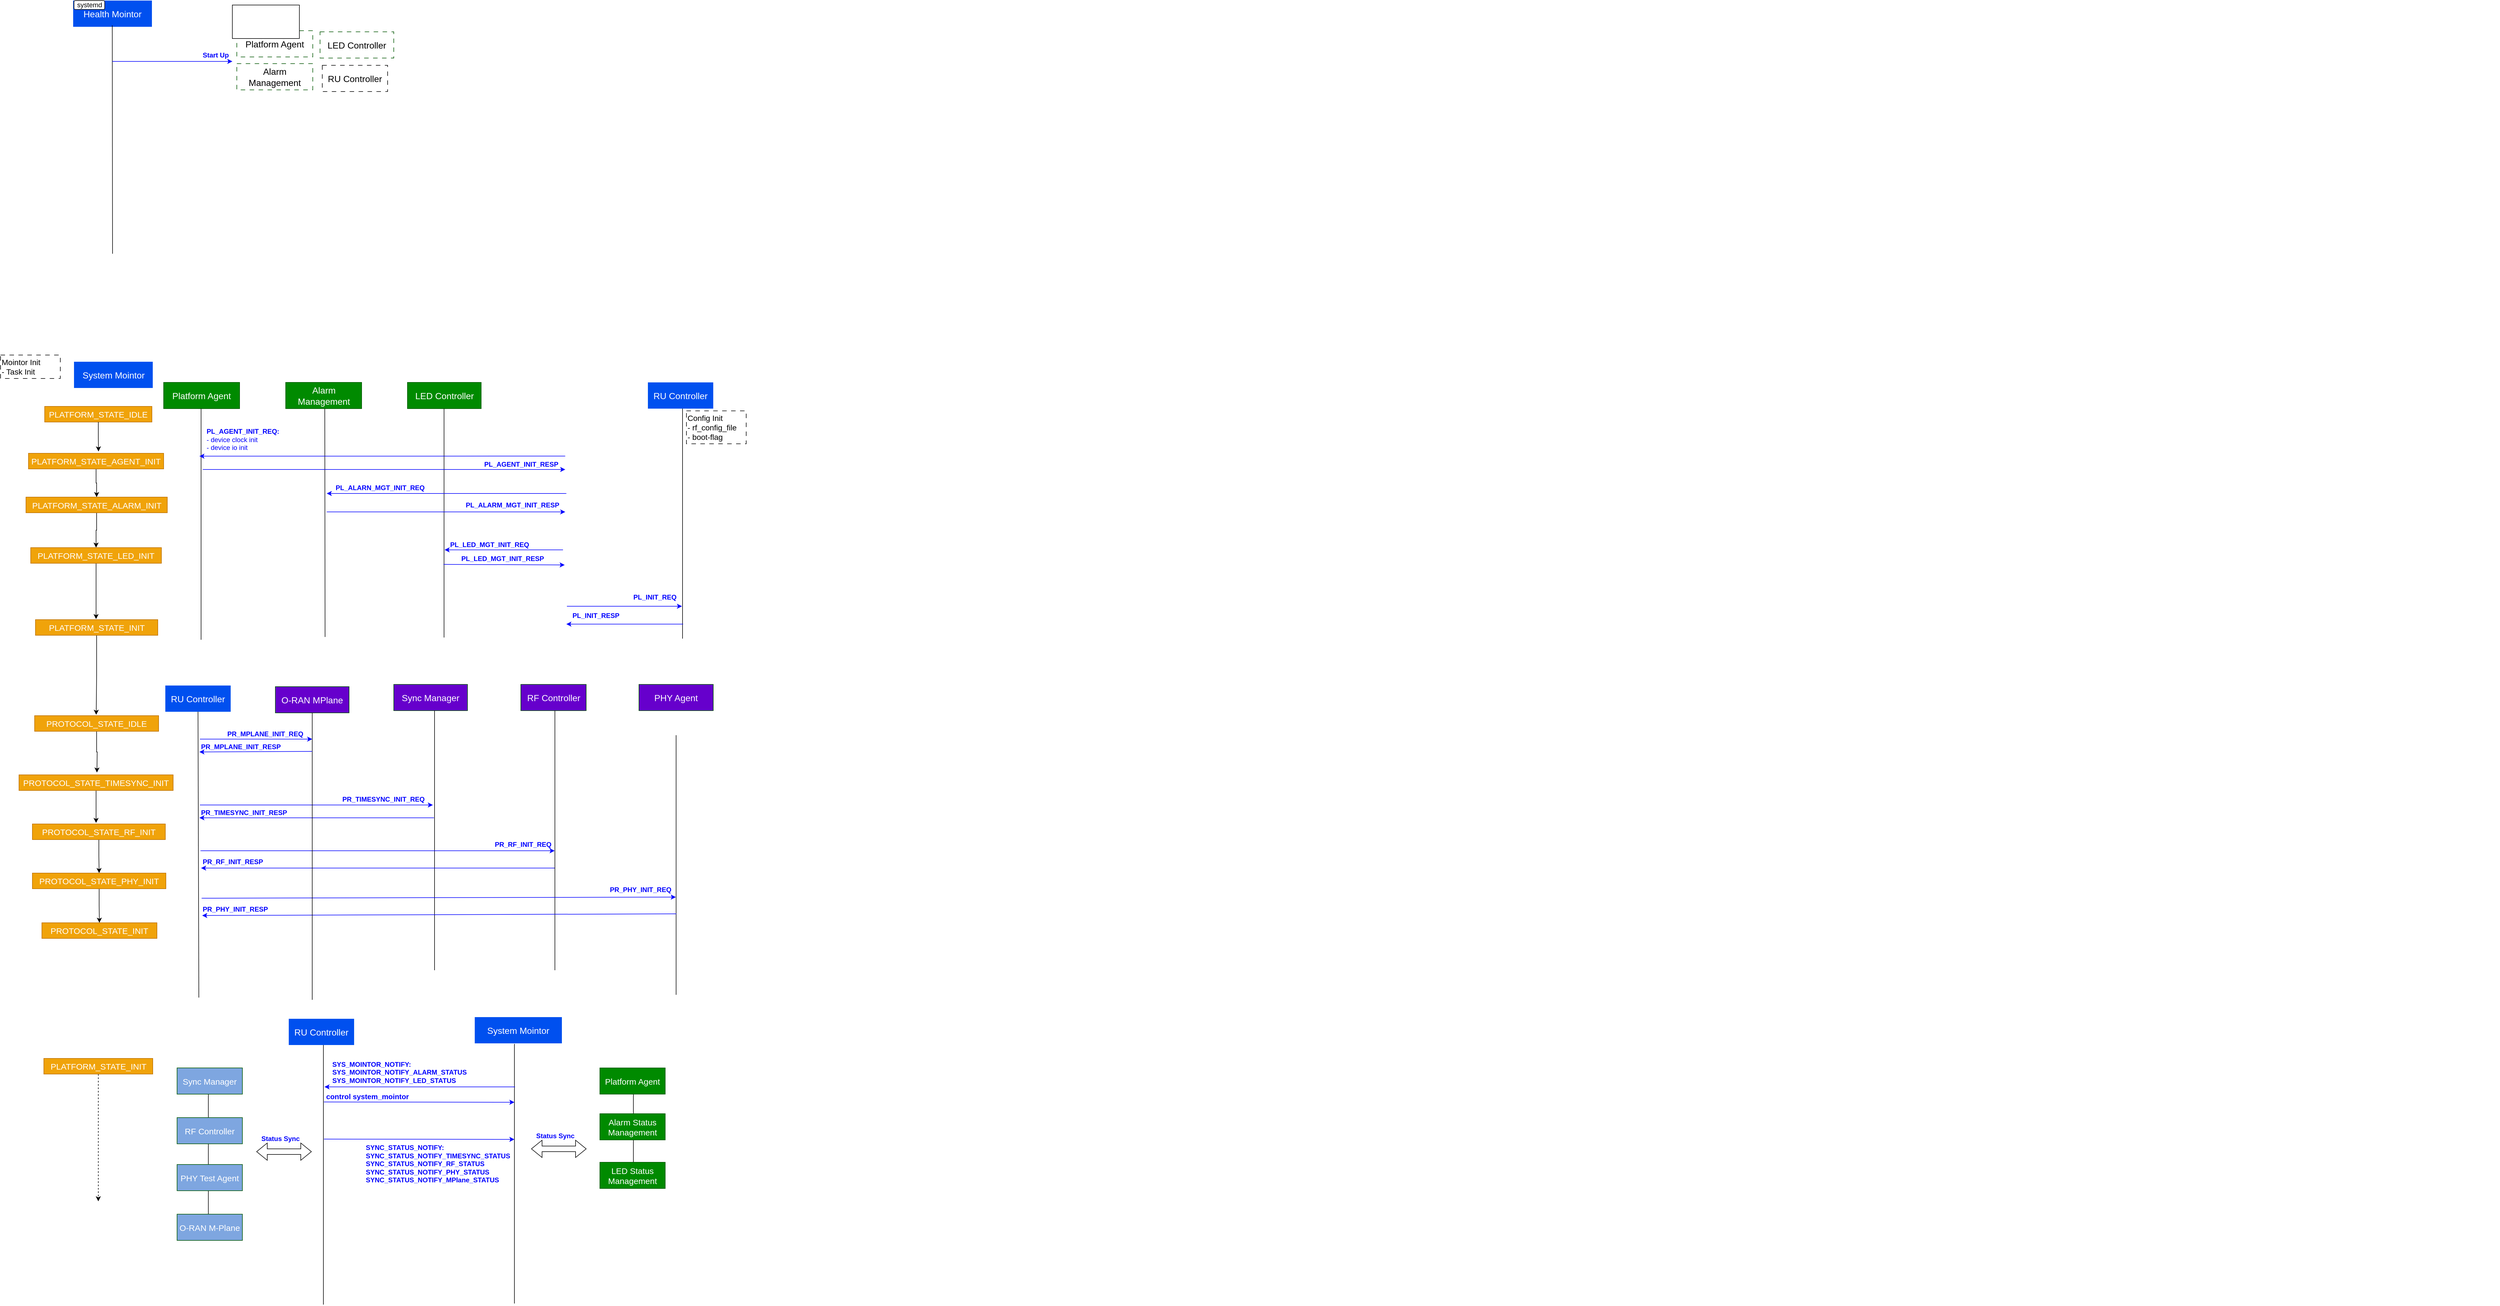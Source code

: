 <mxfile version="26.3.0">
  <diagram id="C5RBs43oDa-KdzZeNtuy" name="Page-1">
    <mxGraphModel dx="1593" dy="1393" grid="0" gridSize="10" guides="1" tooltips="1" connect="1" arrows="1" fold="1" page="0" pageScale="1" pageWidth="827" pageHeight="1169" math="0" shadow="0">
      <root>
        <mxCell id="WIyWlLk6GJQsqaUBKTNV-0" />
        <mxCell id="WIyWlLk6GJQsqaUBKTNV-1" parent="WIyWlLk6GJQsqaUBKTNV-0" />
        <mxCell id="R7NFQL8OenFDBhiJxI_t-127" value="" style="endArrow=none;html=1;rounded=0;" parent="WIyWlLk6GJQsqaUBKTNV-1" edge="1">
          <mxGeometry width="50" height="50" relative="1" as="geometry">
            <mxPoint x="1062" y="1514" as="sourcePoint" />
            <mxPoint x="1062" y="1319" as="targetPoint" />
          </mxGeometry>
        </mxCell>
        <mxCell id="R7NFQL8OenFDBhiJxI_t-121" value="" style="endArrow=none;html=1;rounded=0;" parent="WIyWlLk6GJQsqaUBKTNV-1" edge="1">
          <mxGeometry width="50" height="50" relative="1" as="geometry">
            <mxPoint x="301" y="1612" as="sourcePoint" />
            <mxPoint x="301" y="1362" as="targetPoint" />
          </mxGeometry>
        </mxCell>
        <mxCell id="R7NFQL8OenFDBhiJxI_t-0" value="LED Controller" style="rounded=0;whiteSpace=wrap;html=1;fillColor=#008a00;fontColor=#ffffff;strokeColor=#005700;fontSize=16;" parent="WIyWlLk6GJQsqaUBKTNV-1" vertex="1">
          <mxGeometry x="657.5" y="89" width="132" height="47" as="geometry" />
        </mxCell>
        <mxCell id="R7NFQL8OenFDBhiJxI_t-2" value="System Mointor" style="rounded=0;whiteSpace=wrap;html=1;fillColor=#0050ef;fontColor=#ffffff;strokeColor=none;fontSize=16;" parent="WIyWlLk6GJQsqaUBKTNV-1" vertex="1">
          <mxGeometry x="60.5" y="52" width="141" height="47" as="geometry" />
        </mxCell>
        <mxCell id="R7NFQL8OenFDBhiJxI_t-3" value="Alarm Management" style="rounded=0;whiteSpace=wrap;html=1;fillColor=#008a00;fontColor=#ffffff;strokeColor=#005700;fontSize=16;" parent="WIyWlLk6GJQsqaUBKTNV-1" vertex="1">
          <mxGeometry x="439.5" y="89" width="136" height="47" as="geometry" />
        </mxCell>
        <mxCell id="R7NFQL8OenFDBhiJxI_t-4" value="Platform Agent" style="rounded=0;whiteSpace=wrap;html=1;fillColor=#008a00;fontColor=#ffffff;strokeColor=#005700;fontSize=16;" parent="WIyWlLk6GJQsqaUBKTNV-1" vertex="1">
          <mxGeometry x="221" y="89" width="136" height="47" as="geometry" />
        </mxCell>
        <mxCell id="R7NFQL8OenFDBhiJxI_t-5" value="" style="endArrow=none;html=1;rounded=0;" parent="WIyWlLk6GJQsqaUBKTNV-1" edge="1">
          <mxGeometry width="50" height="50" relative="1" as="geometry">
            <mxPoint x="288" y="550" as="sourcePoint" />
            <mxPoint x="288" y="136" as="targetPoint" />
          </mxGeometry>
        </mxCell>
        <mxCell id="R7NFQL8OenFDBhiJxI_t-6" value="" style="endArrow=none;html=1;rounded=0;" parent="WIyWlLk6GJQsqaUBKTNV-1" edge="1">
          <mxGeometry width="50" height="50" relative="1" as="geometry">
            <mxPoint x="510" y="545" as="sourcePoint" />
            <mxPoint x="509.5" y="136" as="targetPoint" />
          </mxGeometry>
        </mxCell>
        <mxCell id="R7NFQL8OenFDBhiJxI_t-7" value="" style="endArrow=none;html=1;rounded=0;" parent="WIyWlLk6GJQsqaUBKTNV-1" edge="1">
          <mxGeometry width="50" height="50" relative="1" as="geometry">
            <mxPoint x="723" y="546" as="sourcePoint" />
            <mxPoint x="723" y="136" as="targetPoint" />
          </mxGeometry>
        </mxCell>
        <mxCell id="R7NFQL8OenFDBhiJxI_t-9" value="&lt;font&gt;PLATFORM_STATE_IDLE&lt;/font&gt;" style="rounded=0;whiteSpace=wrap;html=1;fillColor=#f0a30a;fontColor=#FFFFFF;strokeColor=#BD7000;fontSize=15;" parent="WIyWlLk6GJQsqaUBKTNV-1" vertex="1">
          <mxGeometry x="8" y="132" width="192" height="28" as="geometry" />
        </mxCell>
        <mxCell id="R7NFQL8OenFDBhiJxI_t-11" value="" style="endArrow=classic;html=1;rounded=0;strokeColor=#0000FF;" parent="WIyWlLk6GJQsqaUBKTNV-1" edge="1">
          <mxGeometry width="50" height="50" relative="1" as="geometry">
            <mxPoint x="940" y="221" as="sourcePoint" />
            <mxPoint x="285" y="221.17" as="targetPoint" />
          </mxGeometry>
        </mxCell>
        <mxCell id="R7NFQL8OenFDBhiJxI_t-12" value="PL_AGENT_INIT_RESP" style="text;strokeColor=none;fillColor=none;html=1;fontSize=12;fontStyle=1;verticalAlign=middle;align=left;fontColor=#0000FF;" parent="WIyWlLk6GJQsqaUBKTNV-1" vertex="1">
          <mxGeometry x="793" y="227" width="141" height="17" as="geometry" />
        </mxCell>
        <mxCell id="R7NFQL8OenFDBhiJxI_t-13" value="" style="endArrow=classic;html=1;rounded=0;strokeColor=#0000FF;" parent="WIyWlLk6GJQsqaUBKTNV-1" edge="1">
          <mxGeometry width="50" height="50" relative="1" as="geometry">
            <mxPoint x="291" y="245" as="sourcePoint" />
            <mxPoint x="940" y="245" as="targetPoint" />
          </mxGeometry>
        </mxCell>
        <mxCell id="R7NFQL8OenFDBhiJxI_t-14" value="&lt;div&gt;&lt;br&gt;&lt;/div&gt;PL_AGENT_INIT_REQ:&lt;br&gt;&lt;span style=&quot;font-weight: normal;&quot;&gt;- device clock init&lt;br&gt;- device io init&lt;/span&gt;" style="text;strokeColor=none;fillColor=none;html=1;fontSize=12;fontStyle=1;verticalAlign=middle;align=left;fontColor=#0000FF;" parent="WIyWlLk6GJQsqaUBKTNV-1" vertex="1">
          <mxGeometry x="296" y="160" width="77" height="47" as="geometry" />
        </mxCell>
        <mxCell id="R7NFQL8OenFDBhiJxI_t-16" value="" style="endArrow=classic;html=1;rounded=0;strokeColor=#0000FF;" parent="WIyWlLk6GJQsqaUBKTNV-1" edge="1">
          <mxGeometry width="50" height="50" relative="1" as="geometry">
            <mxPoint x="942" y="288" as="sourcePoint" />
            <mxPoint x="513" y="288" as="targetPoint" />
          </mxGeometry>
        </mxCell>
        <mxCell id="R7NFQL8OenFDBhiJxI_t-17" value="" style="endArrow=classic;html=1;rounded=0;strokeColor=#0000FF;" parent="WIyWlLk6GJQsqaUBKTNV-1" edge="1">
          <mxGeometry width="50" height="50" relative="1" as="geometry">
            <mxPoint x="513" y="321" as="sourcePoint" />
            <mxPoint x="940" y="321" as="targetPoint" />
          </mxGeometry>
        </mxCell>
        <mxCell id="R7NFQL8OenFDBhiJxI_t-18" value="PL_ALARN_MGT_INIT_REQ" style="text;strokeColor=none;fillColor=none;html=1;fontSize=12;fontStyle=1;verticalAlign=middle;align=left;fontColor=#0000FF;" parent="WIyWlLk6GJQsqaUBKTNV-1" vertex="1">
          <mxGeometry x="527" y="264" width="191" height="28" as="geometry" />
        </mxCell>
        <mxCell id="R7NFQL8OenFDBhiJxI_t-19" value="PL_ALARM_MGT_INIT_RESP" style="text;strokeColor=none;fillColor=none;html=1;fontSize=12;fontStyle=1;verticalAlign=middle;align=left;fontColor=#0000FF;" parent="WIyWlLk6GJQsqaUBKTNV-1" vertex="1">
          <mxGeometry x="760" y="300" width="170" height="17" as="geometry" />
        </mxCell>
        <mxCell id="R7NFQL8OenFDBhiJxI_t-22" value="" style="endArrow=classic;html=1;rounded=0;strokeColor=#0000FF;" parent="WIyWlLk6GJQsqaUBKTNV-1" edge="1">
          <mxGeometry width="50" height="50" relative="1" as="geometry">
            <mxPoint x="936" y="389" as="sourcePoint" />
            <mxPoint x="724" y="389" as="targetPoint" />
          </mxGeometry>
        </mxCell>
        <mxCell id="R7NFQL8OenFDBhiJxI_t-23" value="" style="endArrow=classic;html=1;rounded=0;strokeColor=#0000FF;" parent="WIyWlLk6GJQsqaUBKTNV-1" edge="1">
          <mxGeometry width="50" height="50" relative="1" as="geometry">
            <mxPoint x="722" y="415" as="sourcePoint" />
            <mxPoint x="939" y="416" as="targetPoint" />
          </mxGeometry>
        </mxCell>
        <mxCell id="R7NFQL8OenFDBhiJxI_t-24" value="PL_LED_MGT_INIT_REQ" style="text;strokeColor=none;fillColor=none;html=1;fontSize=12;fontStyle=1;verticalAlign=middle;align=left;fontColor=#0000FF;" parent="WIyWlLk6GJQsqaUBKTNV-1" vertex="1">
          <mxGeometry x="732" y="366" width="191" height="28" as="geometry" />
        </mxCell>
        <mxCell id="R7NFQL8OenFDBhiJxI_t-25" value="PL_LED_MGT_INIT_RESP" style="text;strokeColor=none;fillColor=none;html=1;fontSize=12;fontStyle=1;verticalAlign=middle;align=left;fontColor=#0000FF;" parent="WIyWlLk6GJQsqaUBKTNV-1" vertex="1">
          <mxGeometry x="751.5" y="396" width="170" height="17" as="geometry" />
        </mxCell>
        <mxCell id="R7NFQL8OenFDBhiJxI_t-148" style="edgeStyle=orthogonalEdgeStyle;rounded=0;orthogonalLoop=1;jettySize=auto;html=1;exitX=0.5;exitY=1;exitDx=0;exitDy=0;entryX=0.5;entryY=0;entryDx=0;entryDy=0;" parent="WIyWlLk6GJQsqaUBKTNV-1" source="R7NFQL8OenFDBhiJxI_t-26" target="R7NFQL8OenFDBhiJxI_t-27" edge="1">
          <mxGeometry relative="1" as="geometry" />
        </mxCell>
        <mxCell id="R7NFQL8OenFDBhiJxI_t-26" value="&lt;font&gt;PLATFORM_STATE_ALARM_INIT&lt;/font&gt;" style="rounded=0;whiteSpace=wrap;html=1;fillColor=#f0a30a;fontColor=#FFFFFF;strokeColor=#BD7000;fontSize=15;" parent="WIyWlLk6GJQsqaUBKTNV-1" vertex="1">
          <mxGeometry x="-25.5" y="294.5" width="253" height="28" as="geometry" />
        </mxCell>
        <mxCell id="R7NFQL8OenFDBhiJxI_t-149" style="edgeStyle=orthogonalEdgeStyle;rounded=0;orthogonalLoop=1;jettySize=auto;html=1;exitX=0.5;exitY=1;exitDx=0;exitDy=0;" parent="WIyWlLk6GJQsqaUBKTNV-1" source="R7NFQL8OenFDBhiJxI_t-27" edge="1">
          <mxGeometry relative="1" as="geometry">
            <mxPoint x="100" y="513.051" as="targetPoint" />
          </mxGeometry>
        </mxCell>
        <mxCell id="R7NFQL8OenFDBhiJxI_t-27" value="&lt;font&gt;PLATFORM_STATE_LED_INIT&lt;/font&gt;" style="rounded=0;whiteSpace=wrap;html=1;fillColor=#f0a30a;fontColor=#FFFFFF;strokeColor=#BD7000;fontSize=15;" parent="WIyWlLk6GJQsqaUBKTNV-1" vertex="1">
          <mxGeometry x="-17" y="385" width="234" height="28" as="geometry" />
        </mxCell>
        <mxCell id="R7NFQL8OenFDBhiJxI_t-29" value="RU Controller" style="rounded=0;whiteSpace=wrap;html=1;fillColor=#0050ef;fontColor=#ffffff;strokeColor=none;fontSize=16;" parent="WIyWlLk6GJQsqaUBKTNV-1" vertex="1">
          <mxGeometry x="1088" y="89" width="117" height="47" as="geometry" />
        </mxCell>
        <mxCell id="R7NFQL8OenFDBhiJxI_t-153" style="edgeStyle=orthogonalEdgeStyle;rounded=0;orthogonalLoop=1;jettySize=auto;html=1;exitX=0.5;exitY=1;exitDx=0;exitDy=0;" parent="WIyWlLk6GJQsqaUBKTNV-1" source="R7NFQL8OenFDBhiJxI_t-30" edge="1">
          <mxGeometry relative="1" as="geometry">
            <mxPoint x="100" y="878.18" as="targetPoint" />
          </mxGeometry>
        </mxCell>
        <mxCell id="R7NFQL8OenFDBhiJxI_t-30" value="&lt;font&gt;PROTOCOL_STATE_TIMESYNC_INIT&lt;/font&gt;" style="rounded=0;whiteSpace=wrap;html=1;fillColor=#f0a30a;fontColor=#FFFFFF;strokeColor=#BD7000;fontSize=15;" parent="WIyWlLk6GJQsqaUBKTNV-1" vertex="1">
          <mxGeometry x="-38" y="792" width="276" height="28" as="geometry" />
        </mxCell>
        <mxCell id="R7NFQL8OenFDBhiJxI_t-32" value="" style="endArrow=classic;html=1;rounded=0;strokeColor=#0000FF;" parent="WIyWlLk6GJQsqaUBKTNV-1" edge="1">
          <mxGeometry width="50" height="50" relative="1" as="geometry">
            <mxPoint x="943" y="490" as="sourcePoint" />
            <mxPoint x="1149" y="490" as="targetPoint" />
          </mxGeometry>
        </mxCell>
        <mxCell id="R7NFQL8OenFDBhiJxI_t-33" value="" style="endArrow=none;html=1;rounded=0;" parent="WIyWlLk6GJQsqaUBKTNV-1" edge="1">
          <mxGeometry width="50" height="50" relative="1" as="geometry">
            <mxPoint x="1150" y="548" as="sourcePoint" />
            <mxPoint x="1150" y="136" as="targetPoint" />
          </mxGeometry>
        </mxCell>
        <mxCell id="R7NFQL8OenFDBhiJxI_t-34" value="PL_INIT_REQ" style="text;strokeColor=none;fillColor=none;html=1;fontSize=12;fontStyle=1;verticalAlign=middle;align=left;fontColor=#0000FF;" parent="WIyWlLk6GJQsqaUBKTNV-1" vertex="1">
          <mxGeometry x="1060" y="467" width="106" height="14" as="geometry" />
        </mxCell>
        <mxCell id="R7NFQL8OenFDBhiJxI_t-36" value="" style="endArrow=classic;html=1;rounded=0;strokeColor=#0000FF;" parent="WIyWlLk6GJQsqaUBKTNV-1" edge="1">
          <mxGeometry width="50" height="50" relative="1" as="geometry">
            <mxPoint x="1151" y="522" as="sourcePoint" />
            <mxPoint x="942" y="522" as="targetPoint" />
          </mxGeometry>
        </mxCell>
        <mxCell id="R7NFQL8OenFDBhiJxI_t-37" value="PL_INIT_RESP" style="text;strokeColor=none;fillColor=none;html=1;fontSize=12;fontStyle=1;verticalAlign=middle;align=left;fontColor=#0000FF;" parent="WIyWlLk6GJQsqaUBKTNV-1" vertex="1">
          <mxGeometry x="951" y="500" width="106" height="14" as="geometry" />
        </mxCell>
        <mxCell id="R7NFQL8OenFDBhiJxI_t-38" value="RU Controller" style="rounded=0;whiteSpace=wrap;html=1;fillColor=#0050ef;fontColor=#ffffff;strokeColor=none;fontSize=16;" parent="WIyWlLk6GJQsqaUBKTNV-1" vertex="1">
          <mxGeometry x="224" y="632" width="117" height="47" as="geometry" />
        </mxCell>
        <mxCell id="R7NFQL8OenFDBhiJxI_t-39" value="" style="endArrow=none;html=1;rounded=0;entryX=0.5;entryY=1;entryDx=0;entryDy=0;" parent="WIyWlLk6GJQsqaUBKTNV-1" edge="1" target="R7NFQL8OenFDBhiJxI_t-38">
          <mxGeometry width="50" height="50" relative="1" as="geometry">
            <mxPoint x="284" y="1191" as="sourcePoint" />
            <mxPoint x="284" y="726" as="targetPoint" />
          </mxGeometry>
        </mxCell>
        <mxCell id="R7NFQL8OenFDBhiJxI_t-44" value="Sync Manager" style="rounded=0;whiteSpace=wrap;html=1;fillColor=#6600CC;fontColor=#ffffff;strokeColor=#005700;fontSize=16;" parent="WIyWlLk6GJQsqaUBKTNV-1" vertex="1">
          <mxGeometry x="633" y="630" width="132" height="47" as="geometry" />
        </mxCell>
        <mxCell id="R7NFQL8OenFDBhiJxI_t-45" value="" style="endArrow=none;html=1;rounded=0;" parent="WIyWlLk6GJQsqaUBKTNV-1" edge="1">
          <mxGeometry width="50" height="50" relative="1" as="geometry">
            <mxPoint x="706" y="1142" as="sourcePoint" />
            <mxPoint x="706" y="677" as="targetPoint" />
          </mxGeometry>
        </mxCell>
        <mxCell id="R7NFQL8OenFDBhiJxI_t-47" value="RF Controller" style="rounded=0;whiteSpace=wrap;html=1;fillColor=#6600CC;fontColor=#ffffff;strokeColor=#005700;fontSize=16;" parent="WIyWlLk6GJQsqaUBKTNV-1" vertex="1">
          <mxGeometry x="860.5" y="630" width="117" height="47" as="geometry" />
        </mxCell>
        <mxCell id="R7NFQL8OenFDBhiJxI_t-48" value="" style="endArrow=none;html=1;rounded=0;" parent="WIyWlLk6GJQsqaUBKTNV-1" edge="1">
          <mxGeometry width="50" height="50" relative="1" as="geometry">
            <mxPoint x="921.5" y="1142" as="sourcePoint" />
            <mxPoint x="921.5" y="677" as="targetPoint" />
          </mxGeometry>
        </mxCell>
        <mxCell id="R7NFQL8OenFDBhiJxI_t-51" value="PHY Agent" style="rounded=0;whiteSpace=wrap;html=1;fillColor=#6600CC;fontColor=#ffffff;strokeColor=#005700;fontSize=16;" parent="WIyWlLk6GJQsqaUBKTNV-1" vertex="1">
          <mxGeometry x="1072" y="630" width="133" height="47" as="geometry" />
        </mxCell>
        <mxCell id="R7NFQL8OenFDBhiJxI_t-52" value="" style="endArrow=none;html=1;rounded=0;" parent="WIyWlLk6GJQsqaUBKTNV-1" edge="1">
          <mxGeometry width="50" height="50" relative="1" as="geometry">
            <mxPoint x="1138.5" y="1186" as="sourcePoint" />
            <mxPoint x="1138.5" y="721" as="targetPoint" />
          </mxGeometry>
        </mxCell>
        <mxCell id="R7NFQL8OenFDBhiJxI_t-53" value="System Mointor" style="rounded=0;whiteSpace=wrap;html=1;fillColor=#0050ef;fontColor=#ffffff;strokeColor=none;fontSize=16;" parent="WIyWlLk6GJQsqaUBKTNV-1" vertex="1">
          <mxGeometry x="778" y="1226" width="156" height="47" as="geometry" />
        </mxCell>
        <mxCell id="R7NFQL8OenFDBhiJxI_t-54" value="" style="endArrow=classic;html=1;rounded=0;strokeColor=#0000FF;" parent="WIyWlLk6GJQsqaUBKTNV-1" edge="1">
          <mxGeometry width="50" height="50" relative="1" as="geometry">
            <mxPoint x="286" y="846" as="sourcePoint" />
            <mxPoint x="703" y="846" as="targetPoint" />
          </mxGeometry>
        </mxCell>
        <mxCell id="R7NFQL8OenFDBhiJxI_t-55" value="PR_TIMESYNC_INIT_REQ" style="text;strokeColor=none;fillColor=none;html=1;fontSize=12;fontStyle=1;verticalAlign=middle;align=left;fontColor=#0000FF;" parent="WIyWlLk6GJQsqaUBKTNV-1" vertex="1">
          <mxGeometry x="539" y="829" width="154" height="14" as="geometry" />
        </mxCell>
        <mxCell id="R7NFQL8OenFDBhiJxI_t-143" style="edgeStyle=orthogonalEdgeStyle;rounded=0;orthogonalLoop=1;jettySize=auto;html=1;exitX=0.5;exitY=1;exitDx=0;exitDy=0;" parent="WIyWlLk6GJQsqaUBKTNV-1" source="R7NFQL8OenFDBhiJxI_t-56" edge="1">
          <mxGeometry relative="1" as="geometry">
            <mxPoint x="100.235" y="684.412" as="targetPoint" />
          </mxGeometry>
        </mxCell>
        <mxCell id="R7NFQL8OenFDBhiJxI_t-56" value="&lt;font&gt;PLATFORM_STATE_INIT&lt;/font&gt;" style="rounded=0;whiteSpace=wrap;html=1;fillColor=#f0a30a;fontColor=#FFFFFF;strokeColor=#BD7000;fontSize=15;" parent="WIyWlLk6GJQsqaUBKTNV-1" vertex="1">
          <mxGeometry x="-8.5" y="514" width="219" height="28" as="geometry" />
        </mxCell>
        <mxCell id="R7NFQL8OenFDBhiJxI_t-60" value="" style="endArrow=classic;html=1;rounded=0;strokeColor=#0000FF;" parent="WIyWlLk6GJQsqaUBKTNV-1" edge="1">
          <mxGeometry width="50" height="50" relative="1" as="geometry">
            <mxPoint x="705" y="869" as="sourcePoint" />
            <mxPoint x="285" y="869" as="targetPoint" />
          </mxGeometry>
        </mxCell>
        <mxCell id="R7NFQL8OenFDBhiJxI_t-61" value="PR_TIMESYNC_INIT_RESP" style="text;strokeColor=none;fillColor=none;html=1;fontSize=12;fontStyle=1;verticalAlign=middle;align=left;fontColor=#0000FF;" parent="WIyWlLk6GJQsqaUBKTNV-1" vertex="1">
          <mxGeometry x="286" y="852" width="159" height="15" as="geometry" />
        </mxCell>
        <mxCell id="R7NFQL8OenFDBhiJxI_t-66" value="" style="endArrow=classic;html=1;rounded=0;strokeColor=#0000FF;" parent="WIyWlLk6GJQsqaUBKTNV-1" edge="1">
          <mxGeometry width="50" height="50" relative="1" as="geometry">
            <mxPoint x="287" y="928" as="sourcePoint" />
            <mxPoint x="921" y="928" as="targetPoint" />
          </mxGeometry>
        </mxCell>
        <mxCell id="R7NFQL8OenFDBhiJxI_t-67" value="PR_RF_INIT_REQ" style="text;strokeColor=none;fillColor=none;html=1;fontSize=12;fontStyle=1;verticalAlign=middle;align=left;fontColor=#0000FF;" parent="WIyWlLk6GJQsqaUBKTNV-1" vertex="1">
          <mxGeometry x="812" y="909" width="114" height="15" as="geometry" />
        </mxCell>
        <mxCell id="R7NFQL8OenFDBhiJxI_t-68" value="" style="endArrow=classic;html=1;rounded=0;strokeColor=#0000FF;" parent="WIyWlLk6GJQsqaUBKTNV-1" edge="1">
          <mxGeometry width="50" height="50" relative="1" as="geometry">
            <mxPoint x="921" y="959" as="sourcePoint" />
            <mxPoint x="288" y="959" as="targetPoint" />
          </mxGeometry>
        </mxCell>
        <mxCell id="R7NFQL8OenFDBhiJxI_t-69" value="PR_RF_INIT_RESP" style="text;strokeColor=none;fillColor=none;html=1;fontSize=12;fontStyle=1;verticalAlign=middle;align=left;fontColor=#0000FF;" parent="WIyWlLk6GJQsqaUBKTNV-1" vertex="1">
          <mxGeometry x="289" y="941" width="111" height="14" as="geometry" />
        </mxCell>
        <mxCell id="R7NFQL8OenFDBhiJxI_t-154" style="edgeStyle=orthogonalEdgeStyle;rounded=0;orthogonalLoop=1;jettySize=auto;html=1;exitX=0.5;exitY=1;exitDx=0;exitDy=0;entryX=0.5;entryY=0;entryDx=0;entryDy=0;" parent="WIyWlLk6GJQsqaUBKTNV-1" source="R7NFQL8OenFDBhiJxI_t-70" target="R7NFQL8OenFDBhiJxI_t-71" edge="1">
          <mxGeometry relative="1" as="geometry" />
        </mxCell>
        <mxCell id="R7NFQL8OenFDBhiJxI_t-70" value="&lt;font&gt;PROTOCOL_STATE_RF_INIT&lt;/font&gt;" style="rounded=0;whiteSpace=wrap;html=1;fillColor=#f0a30a;fontColor=#FFFFFF;strokeColor=#BD7000;fontSize=15;" parent="WIyWlLk6GJQsqaUBKTNV-1" vertex="1">
          <mxGeometry x="-14" y="880" width="238" height="28" as="geometry" />
        </mxCell>
        <mxCell id="R7NFQL8OenFDBhiJxI_t-88" style="edgeStyle=orthogonalEdgeStyle;rounded=0;orthogonalLoop=1;jettySize=auto;html=1;exitX=0.5;exitY=1;exitDx=0;exitDy=0;entryX=0.5;entryY=0;entryDx=0;entryDy=0;" parent="WIyWlLk6GJQsqaUBKTNV-1" source="R7NFQL8OenFDBhiJxI_t-71" target="R7NFQL8OenFDBhiJxI_t-83" edge="1">
          <mxGeometry relative="1" as="geometry" />
        </mxCell>
        <mxCell id="R7NFQL8OenFDBhiJxI_t-71" value="&lt;font&gt;PROTOCOL_STATE_PHY_INIT&lt;/font&gt;" style="rounded=0;whiteSpace=wrap;html=1;fillColor=#f0a30a;fontColor=#FFFFFF;strokeColor=#BD7000;fontSize=15;" parent="WIyWlLk6GJQsqaUBKTNV-1" vertex="1">
          <mxGeometry x="-14" y="968" width="239" height="28" as="geometry" />
        </mxCell>
        <mxCell id="R7NFQL8OenFDBhiJxI_t-150" style="edgeStyle=orthogonalEdgeStyle;rounded=0;orthogonalLoop=1;jettySize=auto;html=1;exitX=0.5;exitY=1;exitDx=0;exitDy=0;entryX=0.5;entryY=0;entryDx=0;entryDy=0;" parent="WIyWlLk6GJQsqaUBKTNV-1" source="R7NFQL8OenFDBhiJxI_t-72" target="R7NFQL8OenFDBhiJxI_t-26" edge="1">
          <mxGeometry relative="1" as="geometry" />
        </mxCell>
        <mxCell id="R7NFQL8OenFDBhiJxI_t-72" value="&lt;font&gt;PLATFORM_STATE_AGENT_INIT&lt;/font&gt;" style="rounded=0;whiteSpace=wrap;html=1;fillColor=#f0a30a;fontColor=#FFFFFF;strokeColor=#BD7000;fontSize=15;" parent="WIyWlLk6GJQsqaUBKTNV-1" vertex="1">
          <mxGeometry x="-21" y="216" width="242" height="28" as="geometry" />
        </mxCell>
        <mxCell id="R7NFQL8OenFDBhiJxI_t-76" value="Config Init&lt;br&gt;- rf_config_file&lt;br&gt;- boot-flag" style="rounded=0;whiteSpace=wrap;html=1;fillColor=default;fontColor=#000000;strokeColor=default;fontSize=14;align=left;dashed=1;dashPattern=8 8;" parent="WIyWlLk6GJQsqaUBKTNV-1" vertex="1">
          <mxGeometry x="1157" y="140" width="107" height="59" as="geometry" />
        </mxCell>
        <mxCell id="R7NFQL8OenFDBhiJxI_t-77" value="Mointor Init&lt;br&gt;- Task Init" style="rounded=0;whiteSpace=wrap;html=1;fillColor=default;fontColor=#000000;strokeColor=default;fontSize=14;align=left;dashed=1;dashPattern=8 8;" parent="WIyWlLk6GJQsqaUBKTNV-1" vertex="1">
          <mxGeometry x="-71" y="40" width="107" height="42" as="geometry" />
        </mxCell>
        <mxCell id="R7NFQL8OenFDBhiJxI_t-78" value="" style="endArrow=classic;html=1;rounded=0;strokeColor=#0000FF;" parent="WIyWlLk6GJQsqaUBKTNV-1" edge="1">
          <mxGeometry width="50" height="50" relative="1" as="geometry">
            <mxPoint x="289" y="1013" as="sourcePoint" />
            <mxPoint x="1138" y="1011" as="targetPoint" />
          </mxGeometry>
        </mxCell>
        <mxCell id="R7NFQL8OenFDBhiJxI_t-79" value="PR_PHY_INIT_REQ" style="text;strokeColor=none;fillColor=none;html=1;fontSize=12;fontStyle=1;verticalAlign=middle;align=left;fontColor=#0000FF;" parent="WIyWlLk6GJQsqaUBKTNV-1" vertex="1">
          <mxGeometry x="1018" y="991" width="116.5" height="14" as="geometry" />
        </mxCell>
        <mxCell id="R7NFQL8OenFDBhiJxI_t-80" value="" style="endArrow=classic;html=1;rounded=0;strokeColor=#0000FF;" parent="WIyWlLk6GJQsqaUBKTNV-1" edge="1">
          <mxGeometry width="50" height="50" relative="1" as="geometry">
            <mxPoint x="1139" y="1041" as="sourcePoint" />
            <mxPoint x="290" y="1044" as="targetPoint" />
          </mxGeometry>
        </mxCell>
        <mxCell id="R7NFQL8OenFDBhiJxI_t-81" value="PR_PHY_INIT_RESP" style="text;strokeColor=none;fillColor=none;html=1;fontSize=12;fontStyle=1;verticalAlign=middle;align=left;fontColor=#0000FF;" parent="WIyWlLk6GJQsqaUBKTNV-1" vertex="1">
          <mxGeometry x="289" y="1025" width="119" height="15" as="geometry" />
        </mxCell>
        <mxCell id="R7NFQL8OenFDBhiJxI_t-83" value="&lt;font&gt;PROTOCOL_STATE_INIT&lt;/font&gt;" style="rounded=0;whiteSpace=wrap;html=1;fillColor=#f0a30a;fontColor=#FFFFFF;strokeColor=#BD7000;fontSize=15;" parent="WIyWlLk6GJQsqaUBKTNV-1" vertex="1">
          <mxGeometry x="3" y="1057" width="206" height="28" as="geometry" />
        </mxCell>
        <mxCell id="R7NFQL8OenFDBhiJxI_t-92" value="SYS_MOINTOR_NOTIFY:&lt;br&gt;SYS_MOINTOR_NOTIFY_ALARM_STATUS&lt;br&gt;SYS_MOINTOR_NOTIFY_LED_STATUS&lt;br&gt;&lt;span style=&quot;color: rgba(0, 0, 0, 0); font-family: monospace; font-weight: 400;&quot;&gt;%3CmxGraphModel%3E%3Croot%3E%3CmxCell%20id%3D%220%22%2F%3E%3CmxCell%20id%3D%221%22%20parent%3D%220%22%2F%3E%3CmxCell%20id%3D%222%22%20value%3D%22PL_ALARM_NOTIFY%22%20style%3D%22text%3BstrokeColor%3Dnone%3BfillColor%3Dnone%3Bhtml%3D1%3BfontSize%3D12%3BfontStyle%3D1%3BverticalAlign%3Dmiddle%3Balign%3Dleft%3BfontColor%3D%230000FF%3B%22%20vertex%3D%221%22%20parent%3D%221%22%3E%3CmxGeometry%20x%3D%22288%22%20y%3D%221036%22%20width%3D%22191%22%20height%3D%2228%22%20as%3D%22geometry%22%2F%3E%3C%2FmxCell%3E%3C%2Froot%3E%3C%2FmxGraphModel%3&lt;/span&gt;" style="text;strokeColor=none;fillColor=none;html=1;fontSize=12;fontStyle=1;verticalAlign=middle;align=left;fontColor=#0000FF;" parent="WIyWlLk6GJQsqaUBKTNV-1" vertex="1">
          <mxGeometry x="521" y="1309" width="153" height="45" as="geometry" />
        </mxCell>
        <mxCell id="R7NFQL8OenFDBhiJxI_t-155" style="edgeStyle=orthogonalEdgeStyle;rounded=0;orthogonalLoop=1;jettySize=auto;html=1;exitX=0.5;exitY=1;exitDx=0;exitDy=0;" parent="WIyWlLk6GJQsqaUBKTNV-1" source="R7NFQL8OenFDBhiJxI_t-95" edge="1">
          <mxGeometry relative="1" as="geometry">
            <mxPoint x="101.538" y="787.923" as="targetPoint" />
          </mxGeometry>
        </mxCell>
        <mxCell id="R7NFQL8OenFDBhiJxI_t-95" value="&lt;font&gt;PROTOCOL_STATE_IDLE&lt;/font&gt;" style="rounded=0;whiteSpace=wrap;html=1;fillColor=#f0a30a;fontColor=#FFFFFF;strokeColor=#BD7000;fontSize=15;" parent="WIyWlLk6GJQsqaUBKTNV-1" vertex="1">
          <mxGeometry x="-10" y="686" width="222" height="28" as="geometry" />
        </mxCell>
        <mxCell id="R7NFQL8OenFDBhiJxI_t-98" value="RU Controller" style="rounded=0;whiteSpace=wrap;html=1;fillColor=#0050ef;fontColor=#ffffff;strokeColor=none;fontSize=16;" parent="WIyWlLk6GJQsqaUBKTNV-1" vertex="1">
          <mxGeometry x="445" y="1229" width="117" height="47" as="geometry" />
        </mxCell>
        <mxCell id="R7NFQL8OenFDBhiJxI_t-99" value="" style="endArrow=none;html=1;rounded=0;" parent="WIyWlLk6GJQsqaUBKTNV-1" edge="1">
          <mxGeometry width="50" height="50" relative="1" as="geometry">
            <mxPoint x="507" y="1741" as="sourcePoint" />
            <mxPoint x="507" y="1276" as="targetPoint" />
          </mxGeometry>
        </mxCell>
        <mxCell id="R7NFQL8OenFDBhiJxI_t-100" style="edgeStyle=orthogonalEdgeStyle;rounded=0;orthogonalLoop=1;jettySize=auto;html=1;exitX=0.5;exitY=1;exitDx=0;exitDy=0;dashed=1;" parent="WIyWlLk6GJQsqaUBKTNV-1" source="R7NFQL8OenFDBhiJxI_t-101" edge="1">
          <mxGeometry relative="1" as="geometry">
            <mxPoint x="104" y="1556" as="targetPoint" />
          </mxGeometry>
        </mxCell>
        <mxCell id="R7NFQL8OenFDBhiJxI_t-101" value="&lt;font&gt;PLATFORM_STATE_INIT&lt;/font&gt;" style="rounded=0;whiteSpace=wrap;html=1;fillColor=#f0a30a;fontColor=#FFFFFF;strokeColor=#BD7000;fontSize=15;" parent="WIyWlLk6GJQsqaUBKTNV-1" vertex="1">
          <mxGeometry x="6.5" y="1300" width="195" height="28" as="geometry" />
        </mxCell>
        <mxCell id="R7NFQL8OenFDBhiJxI_t-102" value="Sync Manager" style="rounded=0;whiteSpace=wrap;html=1;fillColor=#7EA6E0;fontColor=#ffffff;strokeColor=#005700;fontSize=15;" parent="WIyWlLk6GJQsqaUBKTNV-1" vertex="1">
          <mxGeometry x="245" y="1317" width="117" height="47" as="geometry" />
        </mxCell>
        <mxCell id="R7NFQL8OenFDBhiJxI_t-103" value="RF Controller" style="rounded=0;whiteSpace=wrap;html=1;fillColor=#7EA6E0;fontColor=#ffffff;strokeColor=#005700;fontSize=15;" parent="WIyWlLk6GJQsqaUBKTNV-1" vertex="1">
          <mxGeometry x="245" y="1406" width="117" height="47" as="geometry" />
        </mxCell>
        <mxCell id="R7NFQL8OenFDBhiJxI_t-104" value="PHY Test Agent" style="rounded=0;whiteSpace=wrap;html=1;fillColor=#7EA6E0;fontColor=#ffffff;strokeColor=#005700;fontSize=15;" parent="WIyWlLk6GJQsqaUBKTNV-1" vertex="1">
          <mxGeometry x="245" y="1490" width="117" height="47" as="geometry" />
        </mxCell>
        <mxCell id="R7NFQL8OenFDBhiJxI_t-107" value="" style="endArrow=none;html=1;rounded=0;" parent="WIyWlLk6GJQsqaUBKTNV-1" edge="1">
          <mxGeometry width="50" height="50" relative="1" as="geometry">
            <mxPoint x="849" y="1739" as="sourcePoint" />
            <mxPoint x="849" y="1274" as="targetPoint" />
          </mxGeometry>
        </mxCell>
        <mxCell id="R7NFQL8OenFDBhiJxI_t-108" value="" style="shape=flexArrow;endArrow=classic;startArrow=block;html=1;rounded=0;startFill=0;" parent="WIyWlLk6GJQsqaUBKTNV-1" edge="1">
          <mxGeometry width="100" height="100" relative="1" as="geometry">
            <mxPoint x="387" y="1467" as="sourcePoint" />
            <mxPoint x="486" y="1467" as="targetPoint" />
          </mxGeometry>
        </mxCell>
        <mxCell id="R7NFQL8OenFDBhiJxI_t-109" value="Status Sync" style="text;strokeColor=none;fillColor=none;html=1;fontSize=12;fontStyle=1;verticalAlign=middle;align=left;fontColor=#0000FF;" parent="WIyWlLk6GJQsqaUBKTNV-1" vertex="1">
          <mxGeometry x="394" y="1430" width="93" height="28" as="geometry" />
        </mxCell>
        <mxCell id="R7NFQL8OenFDBhiJxI_t-111" value="" style="endArrow=classic;html=1;rounded=0;strokeColor=#0000FF;" parent="WIyWlLk6GJQsqaUBKTNV-1" edge="1">
          <mxGeometry width="50" height="50" relative="1" as="geometry">
            <mxPoint x="850" y="1351" as="sourcePoint" />
            <mxPoint x="509" y="1351" as="targetPoint" />
          </mxGeometry>
        </mxCell>
        <mxCell id="R7NFQL8OenFDBhiJxI_t-112" value="SYNC_STATUS_NOTIFY:&lt;div&gt;SYNC_STATUS_NOTIFY_TIMESYNC_STATUS&lt;/div&gt;&lt;div&gt;SYNC_STATUS_NOTIFY_RF_STATUS&lt;br&gt;SYNC_STATUS_NOTIFY_PHY_STATUS&lt;/div&gt;&lt;div&gt;SYNC_STATUS_NOTIFY_MPlane_STATUS&lt;br&gt;&lt;div&gt;&lt;span style=&quot;color: rgba(0, 0, 0, 0); font-family: monospace; font-size: 0px; font-weight: 400;&quot;&gt;:%3CmxGraphModel%3E%3Croot%3E%3CmxCell%20id%3D%220%22%2F%3E%3CmxCell%20id%3D%221%22%20parent%3D%220%22%2F%3E%3CmxCell%20id%3D%222%22%20value%3D%22PL_ALARM_NOTIFY%22%20style%3D%22text%3BstrokeColor%3Dnone%3BfillColor%3Dnone%3Bhtml%3D1%3BfontSize%3D12%3BfontStyle%3D1%3BverticalAlign%3Dmiddle%3Balign%3Dleft%3BfontColor%3D%230000FF%3B%22%20vertex%3D%221%22%20parent%3D%221%22%3E%3CmxGeometry%20x%3D%22288%22%20y%3D%221036%22%20width%3D%22191%22%20height%3D%2228%22%20as%3D%22geometry%22%2F%3E%3C%2FmxCell%3E%3C%2Froot%3E%3C%2FmxGraphModelDDD%3&lt;/span&gt;&lt;/div&gt;&lt;/div&gt;" style="text;strokeColor=none;fillColor=none;html=1;fontSize=12;fontStyle=1;verticalAlign=middle;align=left;fontColor=#0000FF;" parent="WIyWlLk6GJQsqaUBKTNV-1" vertex="1">
          <mxGeometry x="581" y="1472" width="296" height="47" as="geometry" />
        </mxCell>
        <mxCell id="R7NFQL8OenFDBhiJxI_t-113" value="" style="endArrow=classic;html=1;rounded=0;strokeColor=#0000FF;" parent="WIyWlLk6GJQsqaUBKTNV-1" edge="1">
          <mxGeometry width="50" height="50" relative="1" as="geometry">
            <mxPoint x="508" y="1444.5" as="sourcePoint" />
            <mxPoint x="849" y="1445" as="targetPoint" />
          </mxGeometry>
        </mxCell>
        <mxCell id="R7NFQL8OenFDBhiJxI_t-118" value="" style="endArrow=classic;html=1;rounded=0;strokeColor=#0000FF;" parent="WIyWlLk6GJQsqaUBKTNV-1" edge="1">
          <mxGeometry width="50" height="50" relative="1" as="geometry">
            <mxPoint x="508" y="1378" as="sourcePoint" />
            <mxPoint x="849" y="1378.5" as="targetPoint" />
          </mxGeometry>
        </mxCell>
        <mxCell id="R7NFQL8OenFDBhiJxI_t-119" value="control system_mointor" style="text;strokeColor=none;fillColor=none;html=1;fontSize=13;fontStyle=1;verticalAlign=middle;align=left;fontColor=#0000FF;" parent="WIyWlLk6GJQsqaUBKTNV-1" vertex="1">
          <mxGeometry x="510" y="1354" width="191" height="28" as="geometry" />
        </mxCell>
        <mxCell id="R7NFQL8OenFDBhiJxI_t-120" value="O-RAN M-Plane" style="rounded=0;whiteSpace=wrap;html=1;fillColor=#7EA6E0;fontColor=#ffffff;strokeColor=#005700;fontSize=15;" parent="WIyWlLk6GJQsqaUBKTNV-1" vertex="1">
          <mxGeometry x="245" y="1579" width="117" height="47" as="geometry" />
        </mxCell>
        <mxCell id="R7NFQL8OenFDBhiJxI_t-122" value="LED Status Management" style="rounded=0;whiteSpace=wrap;html=1;fillColor=#008a00;fontColor=#ffffff;strokeColor=#005700;fontSize=15;" parent="WIyWlLk6GJQsqaUBKTNV-1" vertex="1">
          <mxGeometry x="1002" y="1486" width="117" height="47" as="geometry" />
        </mxCell>
        <mxCell id="R7NFQL8OenFDBhiJxI_t-123" value="Alarm Status Management" style="rounded=0;whiteSpace=wrap;html=1;fillColor=#008a00;fontColor=#ffffff;strokeColor=#005700;fontSize=15;" parent="WIyWlLk6GJQsqaUBKTNV-1" vertex="1">
          <mxGeometry x="1002" y="1399" width="117" height="47" as="geometry" />
        </mxCell>
        <mxCell id="R7NFQL8OenFDBhiJxI_t-124" value="Platform Agent" style="rounded=0;whiteSpace=wrap;html=1;fillColor=#008a00;fontColor=#ffffff;strokeColor=#005700;fontSize=15;" parent="WIyWlLk6GJQsqaUBKTNV-1" vertex="1">
          <mxGeometry x="1002" y="1317" width="117" height="47" as="geometry" />
        </mxCell>
        <mxCell id="R7NFQL8OenFDBhiJxI_t-125" value="" style="shape=flexArrow;endArrow=classic;startArrow=block;html=1;rounded=0;startFill=0;" parent="WIyWlLk6GJQsqaUBKTNV-1" edge="1">
          <mxGeometry width="100" height="100" relative="1" as="geometry">
            <mxPoint x="879" y="1462" as="sourcePoint" />
            <mxPoint x="978" y="1462" as="targetPoint" />
          </mxGeometry>
        </mxCell>
        <mxCell id="R7NFQL8OenFDBhiJxI_t-126" value="Status Sync" style="text;strokeColor=none;fillColor=none;html=1;fontSize=12;fontStyle=1;verticalAlign=middle;align=left;fontColor=#0000FF;" parent="WIyWlLk6GJQsqaUBKTNV-1" vertex="1">
          <mxGeometry x="886" y="1425" width="93" height="28" as="geometry" />
        </mxCell>
        <mxCell id="R7NFQL8OenFDBhiJxI_t-136" style="edgeStyle=orthogonalEdgeStyle;rounded=0;orthogonalLoop=1;jettySize=auto;html=1;exitX=0.5;exitY=1;exitDx=0;exitDy=0;entryX=0.518;entryY=-0.117;entryDx=0;entryDy=0;entryPerimeter=0;" parent="WIyWlLk6GJQsqaUBKTNV-1" source="R7NFQL8OenFDBhiJxI_t-9" target="R7NFQL8OenFDBhiJxI_t-72" edge="1">
          <mxGeometry relative="1" as="geometry" />
        </mxCell>
        <mxCell id="t8CLefjrw4mhi7W69F5K-1" value="Health Mointor" style="rounded=0;whiteSpace=wrap;html=1;fillColor=#0050ef;fontColor=#ffffff;strokeColor=none;fontSize=16;" vertex="1" parent="WIyWlLk6GJQsqaUBKTNV-1">
          <mxGeometry x="59" y="-595" width="141" height="47" as="geometry" />
        </mxCell>
        <mxCell id="t8CLefjrw4mhi7W69F5K-2" value="systemd" style="rounded=1;whiteSpace=wrap;html=1;" vertex="1" parent="WIyWlLk6GJQsqaUBKTNV-1">
          <mxGeometry x="60.5" y="-595" width="55" height="16" as="geometry" />
        </mxCell>
        <mxCell id="t8CLefjrw4mhi7W69F5K-5" value="LED Controller" style="rounded=0;whiteSpace=wrap;html=1;fillColor=#FFFFFF;fontColor=#000000;strokeColor=#005700;fontSize=16;dashed=1;dashPattern=8 8;" vertex="1" parent="WIyWlLk6GJQsqaUBKTNV-1">
          <mxGeometry x="501" y="-539" width="132" height="47" as="geometry" />
        </mxCell>
        <mxCell id="t8CLefjrw4mhi7W69F5K-6" value="Alarm Management" style="rounded=0;whiteSpace=wrap;html=1;fillColor=#FFFFFF;fontColor=#000000;strokeColor=#005700;fontSize=16;dashed=1;dashPattern=8 8;" vertex="1" parent="WIyWlLk6GJQsqaUBKTNV-1">
          <mxGeometry x="352" y="-482" width="136" height="47" as="geometry" />
        </mxCell>
        <mxCell id="t8CLefjrw4mhi7W69F5K-7" value="Platform Agent" style="rounded=0;whiteSpace=wrap;html=1;fillColor=#FFFFFF;fontColor=#000000;strokeColor=#005700;fontSize=16;dashed=1;dashPattern=8 8;" vertex="1" parent="WIyWlLk6GJQsqaUBKTNV-1">
          <mxGeometry x="352" y="-541" width="136" height="47" as="geometry" />
        </mxCell>
        <mxCell id="t8CLefjrw4mhi7W69F5K-8" value="RU Controller" style="rounded=0;whiteSpace=wrap;html=1;fillColor=#FFFFFF;fontColor=#000000;strokeColor=default;fontSize=16;dashed=1;dashPattern=8 8;" vertex="1" parent="WIyWlLk6GJQsqaUBKTNV-1">
          <mxGeometry x="505" y="-479" width="117" height="47" as="geometry" />
        </mxCell>
        <mxCell id="t8CLefjrw4mhi7W69F5K-9" value="O-RAN MPlane" style="rounded=0;whiteSpace=wrap;html=1;fillColor=#6600CC;fontColor=#ffffff;strokeColor=#005700;fontSize=16;" vertex="1" parent="WIyWlLk6GJQsqaUBKTNV-1">
          <mxGeometry x="421" y="634" width="132" height="47" as="geometry" />
        </mxCell>
        <mxCell id="t8CLefjrw4mhi7W69F5K-10" value="" style="endArrow=none;html=1;rounded=0;entryX=0.5;entryY=1;entryDx=0;entryDy=0;" edge="1" parent="WIyWlLk6GJQsqaUBKTNV-1" target="t8CLefjrw4mhi7W69F5K-9">
          <mxGeometry width="50" height="50" relative="1" as="geometry">
            <mxPoint x="487" y="1195" as="sourcePoint" />
            <mxPoint x="493.5" y="728" as="targetPoint" />
          </mxGeometry>
        </mxCell>
        <mxCell id="t8CLefjrw4mhi7W69F5K-11" value="" style="endArrow=classic;html=1;rounded=0;strokeColor=#0000FF;" edge="1" parent="WIyWlLk6GJQsqaUBKTNV-1">
          <mxGeometry width="50" height="50" relative="1" as="geometry">
            <mxPoint x="286" y="728" as="sourcePoint" />
            <mxPoint x="487" y="728" as="targetPoint" />
          </mxGeometry>
        </mxCell>
        <mxCell id="t8CLefjrw4mhi7W69F5K-12" value="PR_MPLANE_INIT_REQ" style="text;strokeColor=none;fillColor=none;html=1;fontSize=12;fontStyle=1;verticalAlign=middle;align=left;fontColor=#0000FF;" vertex="1" parent="WIyWlLk6GJQsqaUBKTNV-1">
          <mxGeometry x="333" y="712" width="154" height="14" as="geometry" />
        </mxCell>
        <mxCell id="t8CLefjrw4mhi7W69F5K-13" value="" style="endArrow=classic;html=1;rounded=0;strokeColor=#0000FF;" edge="1" parent="WIyWlLk6GJQsqaUBKTNV-1">
          <mxGeometry width="50" height="50" relative="1" as="geometry">
            <mxPoint x="487" y="750" as="sourcePoint" />
            <mxPoint x="285" y="751" as="targetPoint" />
          </mxGeometry>
        </mxCell>
        <mxCell id="t8CLefjrw4mhi7W69F5K-14" value="PR_MPLANE_INIT_RESP" style="text;strokeColor=none;fillColor=none;html=1;fontSize=12;fontStyle=1;verticalAlign=middle;align=left;fontColor=#0000FF;" vertex="1" parent="WIyWlLk6GJQsqaUBKTNV-1">
          <mxGeometry x="286" y="734" width="159" height="15" as="geometry" />
        </mxCell>
        <mxCell id="t8CLefjrw4mhi7W69F5K-15" value="" style="endArrow=none;html=1;rounded=0;" edge="1" parent="WIyWlLk6GJQsqaUBKTNV-1">
          <mxGeometry width="50" height="50" relative="1" as="geometry">
            <mxPoint x="129.5" y="-141.5" as="sourcePoint" />
            <mxPoint x="129" y="-550.5" as="targetPoint" />
          </mxGeometry>
        </mxCell>
        <mxCell id="t8CLefjrw4mhi7W69F5K-16" value="Start Up" style="text;strokeColor=none;fillColor=none;html=1;fontSize=12;fontStyle=1;verticalAlign=middle;align=left;fontColor=#0000FF;" vertex="1" parent="WIyWlLk6GJQsqaUBKTNV-1">
          <mxGeometry x="289" y="-506" width="55" height="17" as="geometry" />
        </mxCell>
        <mxCell id="t8CLefjrw4mhi7W69F5K-17" value="" style="endArrow=classic;html=1;rounded=0;strokeColor=#0000FF;" edge="1" parent="WIyWlLk6GJQsqaUBKTNV-1">
          <mxGeometry width="50" height="50" relative="1" as="geometry">
            <mxPoint x="129" y="-486" as="sourcePoint" />
            <mxPoint x="344" y="-486" as="targetPoint" />
          </mxGeometry>
        </mxCell>
        <mxCell id="t8CLefjrw4mhi7W69F5K-19" value="" style="rounded=0;whiteSpace=wrap;html=1;" vertex="1" parent="WIyWlLk6GJQsqaUBKTNV-1">
          <mxGeometry x="344" y="-587" width="120" height="60" as="geometry" />
        </mxCell>
      </root>
    </mxGraphModel>
  </diagram>
</mxfile>
